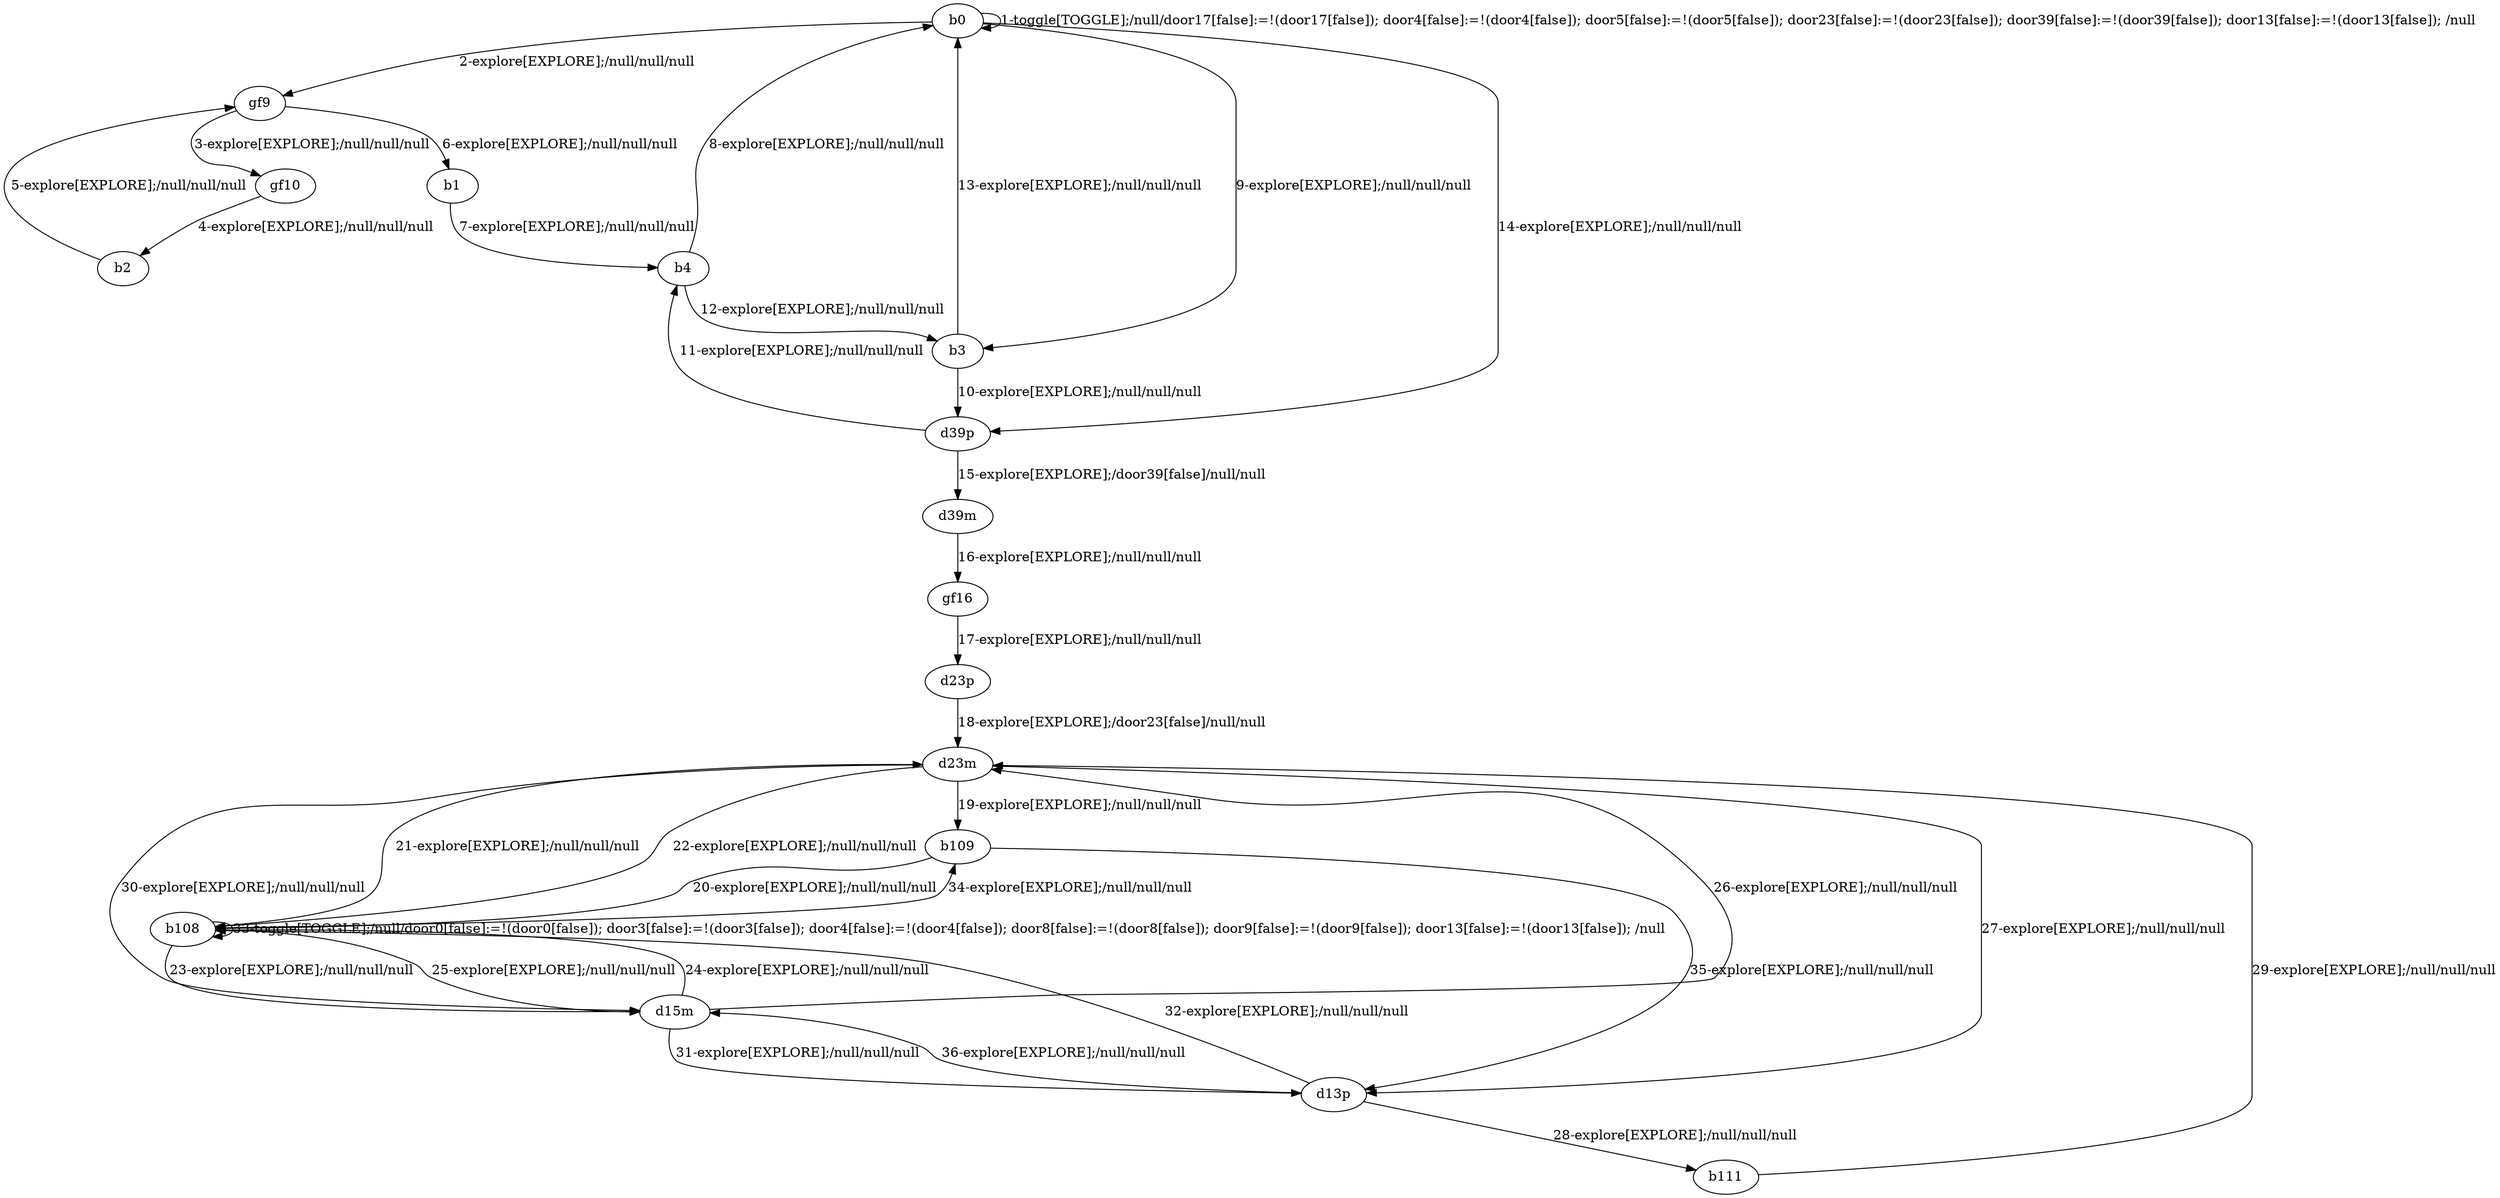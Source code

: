 # Total number of goals covered by this test: 3
# b108 --> b109
# b108 --> b108
# b109 --> d13p

digraph g {
"b0" -> "b0" [label = "1-toggle[TOGGLE];/null/door17[false]:=!(door17[false]); door4[false]:=!(door4[false]); door5[false]:=!(door5[false]); door23[false]:=!(door23[false]); door39[false]:=!(door39[false]); door13[false]:=!(door13[false]); /null"];
"b0" -> "gf9" [label = "2-explore[EXPLORE];/null/null/null"];
"gf9" -> "gf10" [label = "3-explore[EXPLORE];/null/null/null"];
"gf10" -> "b2" [label = "4-explore[EXPLORE];/null/null/null"];
"b2" -> "gf9" [label = "5-explore[EXPLORE];/null/null/null"];
"gf9" -> "b1" [label = "6-explore[EXPLORE];/null/null/null"];
"b1" -> "b4" [label = "7-explore[EXPLORE];/null/null/null"];
"b4" -> "b0" [label = "8-explore[EXPLORE];/null/null/null"];
"b0" -> "b3" [label = "9-explore[EXPLORE];/null/null/null"];
"b3" -> "d39p" [label = "10-explore[EXPLORE];/null/null/null"];
"d39p" -> "b4" [label = "11-explore[EXPLORE];/null/null/null"];
"b4" -> "b3" [label = "12-explore[EXPLORE];/null/null/null"];
"b3" -> "b0" [label = "13-explore[EXPLORE];/null/null/null"];
"b0" -> "d39p" [label = "14-explore[EXPLORE];/null/null/null"];
"d39p" -> "d39m" [label = "15-explore[EXPLORE];/door39[false]/null/null"];
"d39m" -> "gf16" [label = "16-explore[EXPLORE];/null/null/null"];
"gf16" -> "d23p" [label = "17-explore[EXPLORE];/null/null/null"];
"d23p" -> "d23m" [label = "18-explore[EXPLORE];/door23[false]/null/null"];
"d23m" -> "b109" [label = "19-explore[EXPLORE];/null/null/null"];
"b109" -> "b108" [label = "20-explore[EXPLORE];/null/null/null"];
"b108" -> "d23m" [label = "21-explore[EXPLORE];/null/null/null"];
"d23m" -> "b108" [label = "22-explore[EXPLORE];/null/null/null"];
"b108" -> "d15m" [label = "23-explore[EXPLORE];/null/null/null"];
"d15m" -> "b108" [label = "24-explore[EXPLORE];/null/null/null"];
"b108" -> "d15m" [label = "25-explore[EXPLORE];/null/null/null"];
"d15m" -> "d23m" [label = "26-explore[EXPLORE];/null/null/null"];
"d23m" -> "d13p" [label = "27-explore[EXPLORE];/null/null/null"];
"d13p" -> "b111" [label = "28-explore[EXPLORE];/null/null/null"];
"b111" -> "d23m" [label = "29-explore[EXPLORE];/null/null/null"];
"d23m" -> "d15m" [label = "30-explore[EXPLORE];/null/null/null"];
"d15m" -> "d13p" [label = "31-explore[EXPLORE];/null/null/null"];
"d13p" -> "b108" [label = "32-explore[EXPLORE];/null/null/null"];
"b108" -> "b108" [label = "33-toggle[TOGGLE];/null/door0[false]:=!(door0[false]); door3[false]:=!(door3[false]); door4[false]:=!(door4[false]); door8[false]:=!(door8[false]); door9[false]:=!(door9[false]); door13[false]:=!(door13[false]); /null"];
"b108" -> "b109" [label = "34-explore[EXPLORE];/null/null/null"];
"b109" -> "d13p" [label = "35-explore[EXPLORE];/null/null/null"];
"d13p" -> "d15m" [label = "36-explore[EXPLORE];/null/null/null"];
}